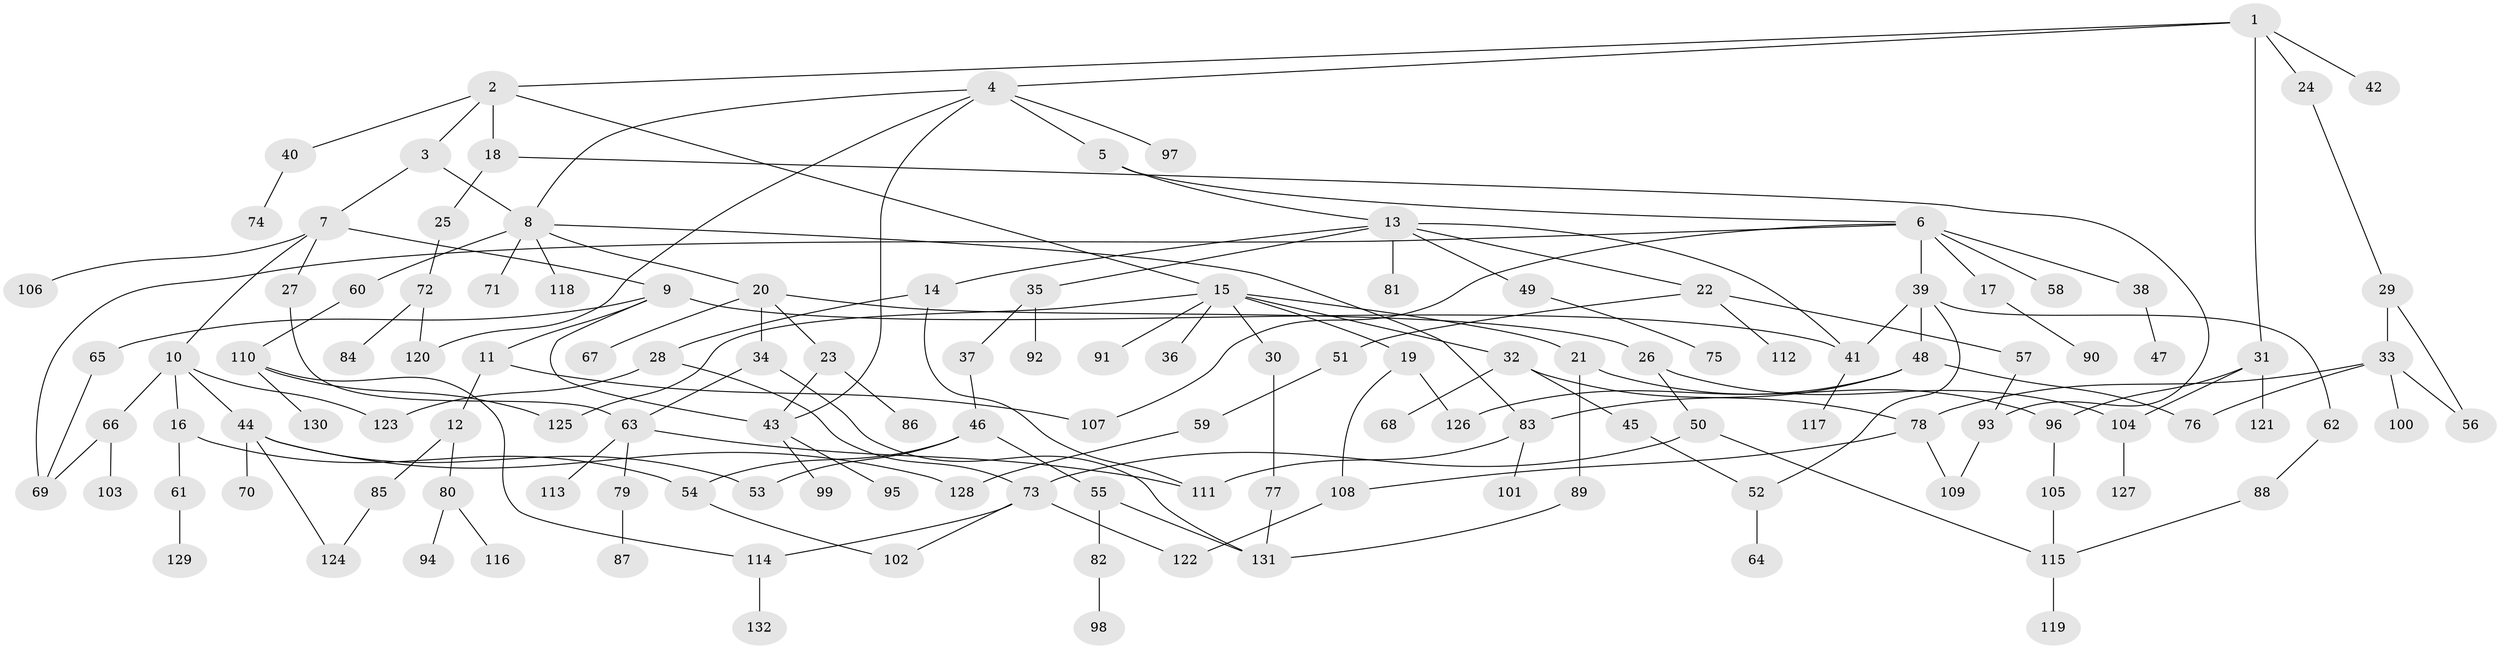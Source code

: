 // coarse degree distribution, {6: 0.09090909090909091, 3: 0.2727272727272727, 4: 0.18181818181818182, 2: 0.24242424242424243, 5: 0.07575757575757576, 1: 0.13636363636363635}
// Generated by graph-tools (version 1.1) at 2025/36/03/04/25 23:36:12]
// undirected, 132 vertices, 169 edges
graph export_dot {
  node [color=gray90,style=filled];
  1;
  2;
  3;
  4;
  5;
  6;
  7;
  8;
  9;
  10;
  11;
  12;
  13;
  14;
  15;
  16;
  17;
  18;
  19;
  20;
  21;
  22;
  23;
  24;
  25;
  26;
  27;
  28;
  29;
  30;
  31;
  32;
  33;
  34;
  35;
  36;
  37;
  38;
  39;
  40;
  41;
  42;
  43;
  44;
  45;
  46;
  47;
  48;
  49;
  50;
  51;
  52;
  53;
  54;
  55;
  56;
  57;
  58;
  59;
  60;
  61;
  62;
  63;
  64;
  65;
  66;
  67;
  68;
  69;
  70;
  71;
  72;
  73;
  74;
  75;
  76;
  77;
  78;
  79;
  80;
  81;
  82;
  83;
  84;
  85;
  86;
  87;
  88;
  89;
  90;
  91;
  92;
  93;
  94;
  95;
  96;
  97;
  98;
  99;
  100;
  101;
  102;
  103;
  104;
  105;
  106;
  107;
  108;
  109;
  110;
  111;
  112;
  113;
  114;
  115;
  116;
  117;
  118;
  119;
  120;
  121;
  122;
  123;
  124;
  125;
  126;
  127;
  128;
  129;
  130;
  131;
  132;
  1 -- 2;
  1 -- 4;
  1 -- 24;
  1 -- 31;
  1 -- 42;
  2 -- 3;
  2 -- 15;
  2 -- 18;
  2 -- 40;
  3 -- 7;
  3 -- 8;
  4 -- 5;
  4 -- 97;
  4 -- 120;
  4 -- 43;
  4 -- 8;
  5 -- 6;
  5 -- 13;
  6 -- 17;
  6 -- 38;
  6 -- 39;
  6 -- 58;
  6 -- 107;
  6 -- 69;
  7 -- 9;
  7 -- 10;
  7 -- 27;
  7 -- 106;
  8 -- 20;
  8 -- 60;
  8 -- 71;
  8 -- 83;
  8 -- 118;
  9 -- 11;
  9 -- 43;
  9 -- 65;
  9 -- 41;
  10 -- 16;
  10 -- 44;
  10 -- 66;
  10 -- 123;
  11 -- 12;
  11 -- 107;
  12 -- 80;
  12 -- 85;
  13 -- 14;
  13 -- 22;
  13 -- 35;
  13 -- 41;
  13 -- 49;
  13 -- 81;
  14 -- 28;
  14 -- 111;
  15 -- 19;
  15 -- 21;
  15 -- 30;
  15 -- 32;
  15 -- 36;
  15 -- 91;
  15 -- 125;
  16 -- 54;
  16 -- 61;
  17 -- 90;
  18 -- 25;
  18 -- 93;
  19 -- 126;
  19 -- 108;
  20 -- 23;
  20 -- 26;
  20 -- 34;
  20 -- 67;
  21 -- 89;
  21 -- 96;
  22 -- 51;
  22 -- 57;
  22 -- 112;
  23 -- 86;
  23 -- 43;
  24 -- 29;
  25 -- 72;
  26 -- 50;
  26 -- 104;
  27 -- 63;
  28 -- 73;
  28 -- 123;
  29 -- 33;
  29 -- 56;
  30 -- 77;
  31 -- 96;
  31 -- 121;
  31 -- 104;
  32 -- 45;
  32 -- 68;
  32 -- 78;
  33 -- 56;
  33 -- 78;
  33 -- 100;
  33 -- 76;
  34 -- 131;
  34 -- 63;
  35 -- 37;
  35 -- 92;
  37 -- 46;
  38 -- 47;
  39 -- 48;
  39 -- 62;
  39 -- 52;
  39 -- 41;
  40 -- 74;
  41 -- 117;
  43 -- 95;
  43 -- 99;
  44 -- 53;
  44 -- 70;
  44 -- 124;
  44 -- 128;
  45 -- 52;
  46 -- 55;
  46 -- 54;
  46 -- 53;
  48 -- 76;
  48 -- 126;
  48 -- 83;
  49 -- 75;
  50 -- 73;
  50 -- 115;
  51 -- 59;
  52 -- 64;
  54 -- 102;
  55 -- 82;
  55 -- 131;
  57 -- 93;
  59 -- 128;
  60 -- 110;
  61 -- 129;
  62 -- 88;
  63 -- 79;
  63 -- 113;
  63 -- 111;
  65 -- 69;
  66 -- 69;
  66 -- 103;
  72 -- 84;
  72 -- 120;
  73 -- 102;
  73 -- 122;
  73 -- 114;
  77 -- 131;
  78 -- 108;
  78 -- 109;
  79 -- 87;
  80 -- 94;
  80 -- 116;
  82 -- 98;
  83 -- 101;
  83 -- 111;
  85 -- 124;
  88 -- 115;
  89 -- 131;
  93 -- 109;
  96 -- 105;
  104 -- 127;
  105 -- 115;
  108 -- 122;
  110 -- 114;
  110 -- 125;
  110 -- 130;
  114 -- 132;
  115 -- 119;
}

